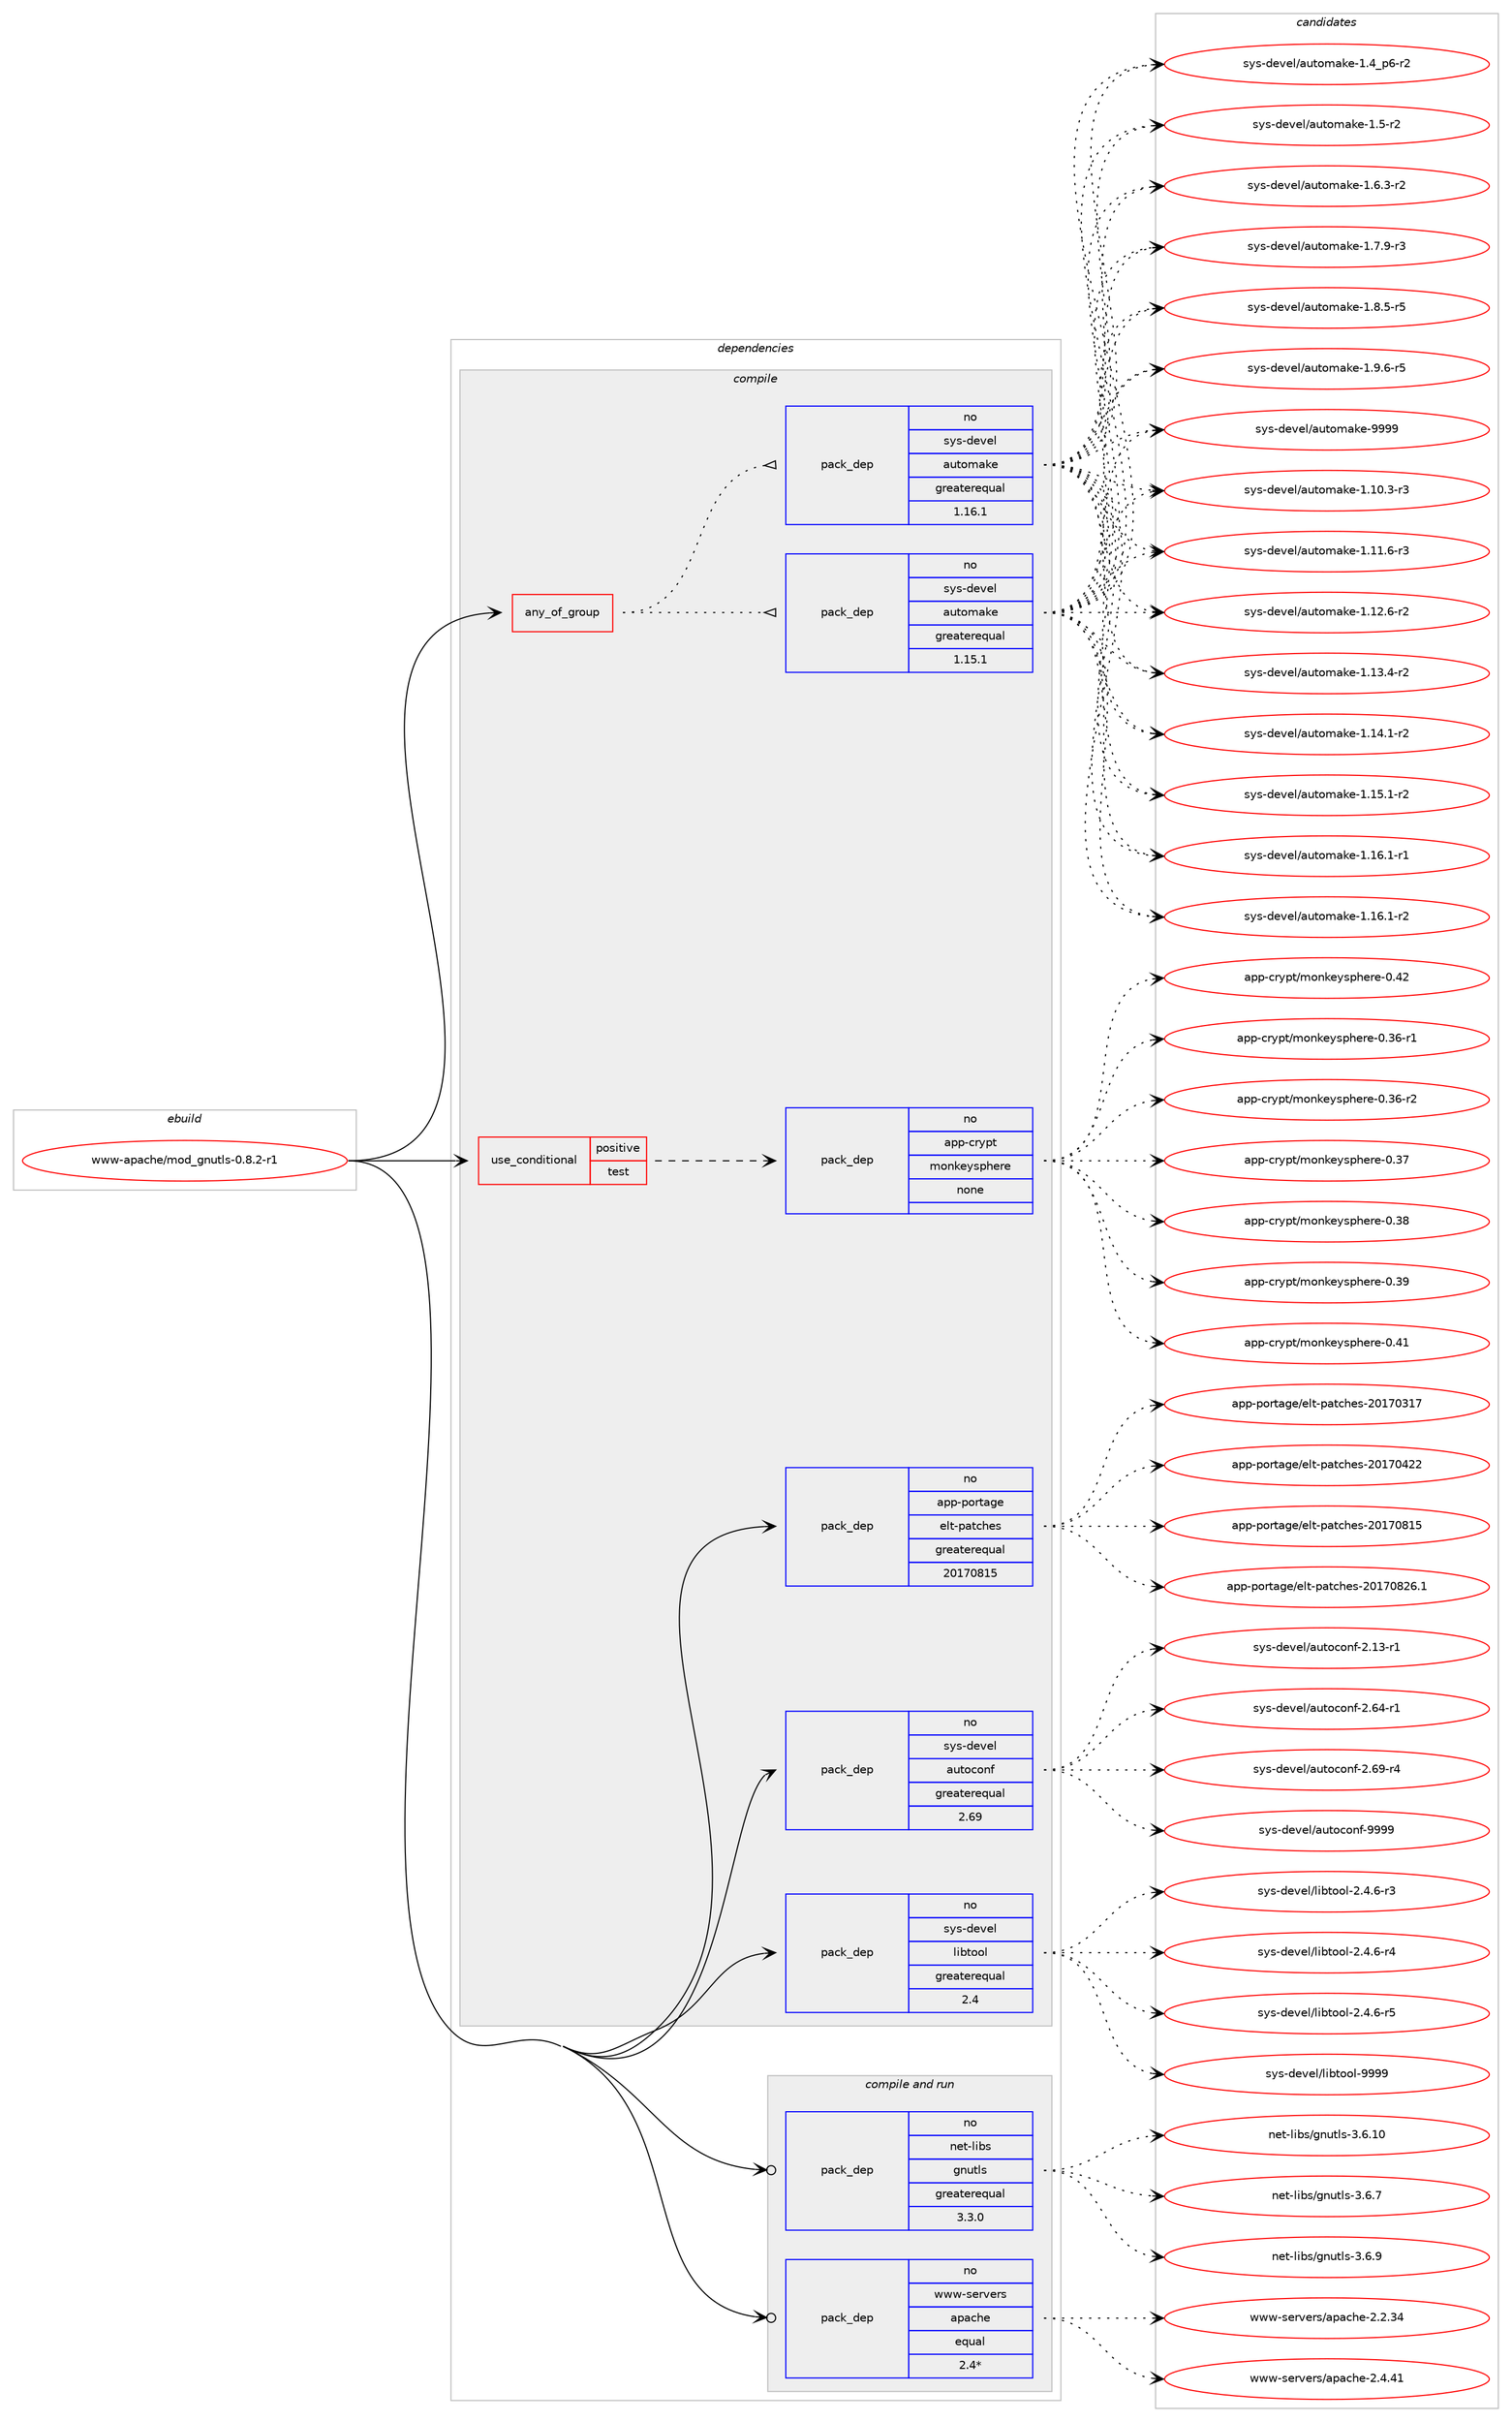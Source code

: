 digraph prolog {

# *************
# Graph options
# *************

newrank=true;
concentrate=true;
compound=true;
graph [rankdir=LR,fontname=Helvetica,fontsize=10,ranksep=1.5];#, ranksep=2.5, nodesep=0.2];
edge  [arrowhead=vee];
node  [fontname=Helvetica,fontsize=10];

# **********
# The ebuild
# **********

subgraph cluster_leftcol {
color=gray;
rank=same;
label=<<i>ebuild</i>>;
id [label="www-apache/mod_gnutls-0.8.2-r1", color=red, width=4, href="../www-apache/mod_gnutls-0.8.2-r1.svg"];
}

# ****************
# The dependencies
# ****************

subgraph cluster_midcol {
color=gray;
label=<<i>dependencies</i>>;
subgraph cluster_compile {
fillcolor="#eeeeee";
style=filled;
label=<<i>compile</i>>;
subgraph any15651 {
dependency902722 [label=<<TABLE BORDER="0" CELLBORDER="1" CELLSPACING="0" CELLPADDING="4"><TR><TD CELLPADDING="10">any_of_group</TD></TR></TABLE>>, shape=none, color=red];subgraph pack669976 {
dependency902723 [label=<<TABLE BORDER="0" CELLBORDER="1" CELLSPACING="0" CELLPADDING="4" WIDTH="220"><TR><TD ROWSPAN="6" CELLPADDING="30">pack_dep</TD></TR><TR><TD WIDTH="110">no</TD></TR><TR><TD>sys-devel</TD></TR><TR><TD>automake</TD></TR><TR><TD>greaterequal</TD></TR><TR><TD>1.16.1</TD></TR></TABLE>>, shape=none, color=blue];
}
dependency902722:e -> dependency902723:w [weight=20,style="dotted",arrowhead="oinv"];
subgraph pack669977 {
dependency902724 [label=<<TABLE BORDER="0" CELLBORDER="1" CELLSPACING="0" CELLPADDING="4" WIDTH="220"><TR><TD ROWSPAN="6" CELLPADDING="30">pack_dep</TD></TR><TR><TD WIDTH="110">no</TD></TR><TR><TD>sys-devel</TD></TR><TR><TD>automake</TD></TR><TR><TD>greaterequal</TD></TR><TR><TD>1.15.1</TD></TR></TABLE>>, shape=none, color=blue];
}
dependency902722:e -> dependency902724:w [weight=20,style="dotted",arrowhead="oinv"];
}
id:e -> dependency902722:w [weight=20,style="solid",arrowhead="vee"];
subgraph cond216531 {
dependency902725 [label=<<TABLE BORDER="0" CELLBORDER="1" CELLSPACING="0" CELLPADDING="4"><TR><TD ROWSPAN="3" CELLPADDING="10">use_conditional</TD></TR><TR><TD>positive</TD></TR><TR><TD>test</TD></TR></TABLE>>, shape=none, color=red];
subgraph pack669978 {
dependency902726 [label=<<TABLE BORDER="0" CELLBORDER="1" CELLSPACING="0" CELLPADDING="4" WIDTH="220"><TR><TD ROWSPAN="6" CELLPADDING="30">pack_dep</TD></TR><TR><TD WIDTH="110">no</TD></TR><TR><TD>app-crypt</TD></TR><TR><TD>monkeysphere</TD></TR><TR><TD>none</TD></TR><TR><TD></TD></TR></TABLE>>, shape=none, color=blue];
}
dependency902725:e -> dependency902726:w [weight=20,style="dashed",arrowhead="vee"];
}
id:e -> dependency902725:w [weight=20,style="solid",arrowhead="vee"];
subgraph pack669979 {
dependency902727 [label=<<TABLE BORDER="0" CELLBORDER="1" CELLSPACING="0" CELLPADDING="4" WIDTH="220"><TR><TD ROWSPAN="6" CELLPADDING="30">pack_dep</TD></TR><TR><TD WIDTH="110">no</TD></TR><TR><TD>app-portage</TD></TR><TR><TD>elt-patches</TD></TR><TR><TD>greaterequal</TD></TR><TR><TD>20170815</TD></TR></TABLE>>, shape=none, color=blue];
}
id:e -> dependency902727:w [weight=20,style="solid",arrowhead="vee"];
subgraph pack669980 {
dependency902728 [label=<<TABLE BORDER="0" CELLBORDER="1" CELLSPACING="0" CELLPADDING="4" WIDTH="220"><TR><TD ROWSPAN="6" CELLPADDING="30">pack_dep</TD></TR><TR><TD WIDTH="110">no</TD></TR><TR><TD>sys-devel</TD></TR><TR><TD>autoconf</TD></TR><TR><TD>greaterequal</TD></TR><TR><TD>2.69</TD></TR></TABLE>>, shape=none, color=blue];
}
id:e -> dependency902728:w [weight=20,style="solid",arrowhead="vee"];
subgraph pack669981 {
dependency902729 [label=<<TABLE BORDER="0" CELLBORDER="1" CELLSPACING="0" CELLPADDING="4" WIDTH="220"><TR><TD ROWSPAN="6" CELLPADDING="30">pack_dep</TD></TR><TR><TD WIDTH="110">no</TD></TR><TR><TD>sys-devel</TD></TR><TR><TD>libtool</TD></TR><TR><TD>greaterequal</TD></TR><TR><TD>2.4</TD></TR></TABLE>>, shape=none, color=blue];
}
id:e -> dependency902729:w [weight=20,style="solid",arrowhead="vee"];
}
subgraph cluster_compileandrun {
fillcolor="#eeeeee";
style=filled;
label=<<i>compile and run</i>>;
subgraph pack669982 {
dependency902730 [label=<<TABLE BORDER="0" CELLBORDER="1" CELLSPACING="0" CELLPADDING="4" WIDTH="220"><TR><TD ROWSPAN="6" CELLPADDING="30">pack_dep</TD></TR><TR><TD WIDTH="110">no</TD></TR><TR><TD>net-libs</TD></TR><TR><TD>gnutls</TD></TR><TR><TD>greaterequal</TD></TR><TR><TD>3.3.0</TD></TR></TABLE>>, shape=none, color=blue];
}
id:e -> dependency902730:w [weight=20,style="solid",arrowhead="odotvee"];
subgraph pack669983 {
dependency902731 [label=<<TABLE BORDER="0" CELLBORDER="1" CELLSPACING="0" CELLPADDING="4" WIDTH="220"><TR><TD ROWSPAN="6" CELLPADDING="30">pack_dep</TD></TR><TR><TD WIDTH="110">no</TD></TR><TR><TD>www-servers</TD></TR><TR><TD>apache</TD></TR><TR><TD>equal</TD></TR><TR><TD>2.4*</TD></TR></TABLE>>, shape=none, color=blue];
}
id:e -> dependency902731:w [weight=20,style="solid",arrowhead="odotvee"];
}
subgraph cluster_run {
fillcolor="#eeeeee";
style=filled;
label=<<i>run</i>>;
}
}

# **************
# The candidates
# **************

subgraph cluster_choices {
rank=same;
color=gray;
label=<<i>candidates</i>>;

subgraph choice669976 {
color=black;
nodesep=1;
choice11512111545100101118101108479711711611110997107101454946494846514511451 [label="sys-devel/automake-1.10.3-r3", color=red, width=4,href="../sys-devel/automake-1.10.3-r3.svg"];
choice11512111545100101118101108479711711611110997107101454946494946544511451 [label="sys-devel/automake-1.11.6-r3", color=red, width=4,href="../sys-devel/automake-1.11.6-r3.svg"];
choice11512111545100101118101108479711711611110997107101454946495046544511450 [label="sys-devel/automake-1.12.6-r2", color=red, width=4,href="../sys-devel/automake-1.12.6-r2.svg"];
choice11512111545100101118101108479711711611110997107101454946495146524511450 [label="sys-devel/automake-1.13.4-r2", color=red, width=4,href="../sys-devel/automake-1.13.4-r2.svg"];
choice11512111545100101118101108479711711611110997107101454946495246494511450 [label="sys-devel/automake-1.14.1-r2", color=red, width=4,href="../sys-devel/automake-1.14.1-r2.svg"];
choice11512111545100101118101108479711711611110997107101454946495346494511450 [label="sys-devel/automake-1.15.1-r2", color=red, width=4,href="../sys-devel/automake-1.15.1-r2.svg"];
choice11512111545100101118101108479711711611110997107101454946495446494511449 [label="sys-devel/automake-1.16.1-r1", color=red, width=4,href="../sys-devel/automake-1.16.1-r1.svg"];
choice11512111545100101118101108479711711611110997107101454946495446494511450 [label="sys-devel/automake-1.16.1-r2", color=red, width=4,href="../sys-devel/automake-1.16.1-r2.svg"];
choice115121115451001011181011084797117116111109971071014549465295112544511450 [label="sys-devel/automake-1.4_p6-r2", color=red, width=4,href="../sys-devel/automake-1.4_p6-r2.svg"];
choice11512111545100101118101108479711711611110997107101454946534511450 [label="sys-devel/automake-1.5-r2", color=red, width=4,href="../sys-devel/automake-1.5-r2.svg"];
choice115121115451001011181011084797117116111109971071014549465446514511450 [label="sys-devel/automake-1.6.3-r2", color=red, width=4,href="../sys-devel/automake-1.6.3-r2.svg"];
choice115121115451001011181011084797117116111109971071014549465546574511451 [label="sys-devel/automake-1.7.9-r3", color=red, width=4,href="../sys-devel/automake-1.7.9-r3.svg"];
choice115121115451001011181011084797117116111109971071014549465646534511453 [label="sys-devel/automake-1.8.5-r5", color=red, width=4,href="../sys-devel/automake-1.8.5-r5.svg"];
choice115121115451001011181011084797117116111109971071014549465746544511453 [label="sys-devel/automake-1.9.6-r5", color=red, width=4,href="../sys-devel/automake-1.9.6-r5.svg"];
choice115121115451001011181011084797117116111109971071014557575757 [label="sys-devel/automake-9999", color=red, width=4,href="../sys-devel/automake-9999.svg"];
dependency902723:e -> choice11512111545100101118101108479711711611110997107101454946494846514511451:w [style=dotted,weight="100"];
dependency902723:e -> choice11512111545100101118101108479711711611110997107101454946494946544511451:w [style=dotted,weight="100"];
dependency902723:e -> choice11512111545100101118101108479711711611110997107101454946495046544511450:w [style=dotted,weight="100"];
dependency902723:e -> choice11512111545100101118101108479711711611110997107101454946495146524511450:w [style=dotted,weight="100"];
dependency902723:e -> choice11512111545100101118101108479711711611110997107101454946495246494511450:w [style=dotted,weight="100"];
dependency902723:e -> choice11512111545100101118101108479711711611110997107101454946495346494511450:w [style=dotted,weight="100"];
dependency902723:e -> choice11512111545100101118101108479711711611110997107101454946495446494511449:w [style=dotted,weight="100"];
dependency902723:e -> choice11512111545100101118101108479711711611110997107101454946495446494511450:w [style=dotted,weight="100"];
dependency902723:e -> choice115121115451001011181011084797117116111109971071014549465295112544511450:w [style=dotted,weight="100"];
dependency902723:e -> choice11512111545100101118101108479711711611110997107101454946534511450:w [style=dotted,weight="100"];
dependency902723:e -> choice115121115451001011181011084797117116111109971071014549465446514511450:w [style=dotted,weight="100"];
dependency902723:e -> choice115121115451001011181011084797117116111109971071014549465546574511451:w [style=dotted,weight="100"];
dependency902723:e -> choice115121115451001011181011084797117116111109971071014549465646534511453:w [style=dotted,weight="100"];
dependency902723:e -> choice115121115451001011181011084797117116111109971071014549465746544511453:w [style=dotted,weight="100"];
dependency902723:e -> choice115121115451001011181011084797117116111109971071014557575757:w [style=dotted,weight="100"];
}
subgraph choice669977 {
color=black;
nodesep=1;
choice11512111545100101118101108479711711611110997107101454946494846514511451 [label="sys-devel/automake-1.10.3-r3", color=red, width=4,href="../sys-devel/automake-1.10.3-r3.svg"];
choice11512111545100101118101108479711711611110997107101454946494946544511451 [label="sys-devel/automake-1.11.6-r3", color=red, width=4,href="../sys-devel/automake-1.11.6-r3.svg"];
choice11512111545100101118101108479711711611110997107101454946495046544511450 [label="sys-devel/automake-1.12.6-r2", color=red, width=4,href="../sys-devel/automake-1.12.6-r2.svg"];
choice11512111545100101118101108479711711611110997107101454946495146524511450 [label="sys-devel/automake-1.13.4-r2", color=red, width=4,href="../sys-devel/automake-1.13.4-r2.svg"];
choice11512111545100101118101108479711711611110997107101454946495246494511450 [label="sys-devel/automake-1.14.1-r2", color=red, width=4,href="../sys-devel/automake-1.14.1-r2.svg"];
choice11512111545100101118101108479711711611110997107101454946495346494511450 [label="sys-devel/automake-1.15.1-r2", color=red, width=4,href="../sys-devel/automake-1.15.1-r2.svg"];
choice11512111545100101118101108479711711611110997107101454946495446494511449 [label="sys-devel/automake-1.16.1-r1", color=red, width=4,href="../sys-devel/automake-1.16.1-r1.svg"];
choice11512111545100101118101108479711711611110997107101454946495446494511450 [label="sys-devel/automake-1.16.1-r2", color=red, width=4,href="../sys-devel/automake-1.16.1-r2.svg"];
choice115121115451001011181011084797117116111109971071014549465295112544511450 [label="sys-devel/automake-1.4_p6-r2", color=red, width=4,href="../sys-devel/automake-1.4_p6-r2.svg"];
choice11512111545100101118101108479711711611110997107101454946534511450 [label="sys-devel/automake-1.5-r2", color=red, width=4,href="../sys-devel/automake-1.5-r2.svg"];
choice115121115451001011181011084797117116111109971071014549465446514511450 [label="sys-devel/automake-1.6.3-r2", color=red, width=4,href="../sys-devel/automake-1.6.3-r2.svg"];
choice115121115451001011181011084797117116111109971071014549465546574511451 [label="sys-devel/automake-1.7.9-r3", color=red, width=4,href="../sys-devel/automake-1.7.9-r3.svg"];
choice115121115451001011181011084797117116111109971071014549465646534511453 [label="sys-devel/automake-1.8.5-r5", color=red, width=4,href="../sys-devel/automake-1.8.5-r5.svg"];
choice115121115451001011181011084797117116111109971071014549465746544511453 [label="sys-devel/automake-1.9.6-r5", color=red, width=4,href="../sys-devel/automake-1.9.6-r5.svg"];
choice115121115451001011181011084797117116111109971071014557575757 [label="sys-devel/automake-9999", color=red, width=4,href="../sys-devel/automake-9999.svg"];
dependency902724:e -> choice11512111545100101118101108479711711611110997107101454946494846514511451:w [style=dotted,weight="100"];
dependency902724:e -> choice11512111545100101118101108479711711611110997107101454946494946544511451:w [style=dotted,weight="100"];
dependency902724:e -> choice11512111545100101118101108479711711611110997107101454946495046544511450:w [style=dotted,weight="100"];
dependency902724:e -> choice11512111545100101118101108479711711611110997107101454946495146524511450:w [style=dotted,weight="100"];
dependency902724:e -> choice11512111545100101118101108479711711611110997107101454946495246494511450:w [style=dotted,weight="100"];
dependency902724:e -> choice11512111545100101118101108479711711611110997107101454946495346494511450:w [style=dotted,weight="100"];
dependency902724:e -> choice11512111545100101118101108479711711611110997107101454946495446494511449:w [style=dotted,weight="100"];
dependency902724:e -> choice11512111545100101118101108479711711611110997107101454946495446494511450:w [style=dotted,weight="100"];
dependency902724:e -> choice115121115451001011181011084797117116111109971071014549465295112544511450:w [style=dotted,weight="100"];
dependency902724:e -> choice11512111545100101118101108479711711611110997107101454946534511450:w [style=dotted,weight="100"];
dependency902724:e -> choice115121115451001011181011084797117116111109971071014549465446514511450:w [style=dotted,weight="100"];
dependency902724:e -> choice115121115451001011181011084797117116111109971071014549465546574511451:w [style=dotted,weight="100"];
dependency902724:e -> choice115121115451001011181011084797117116111109971071014549465646534511453:w [style=dotted,weight="100"];
dependency902724:e -> choice115121115451001011181011084797117116111109971071014549465746544511453:w [style=dotted,weight="100"];
dependency902724:e -> choice115121115451001011181011084797117116111109971071014557575757:w [style=dotted,weight="100"];
}
subgraph choice669978 {
color=black;
nodesep=1;
choice9711211245991141211121164710911111010710112111511210410111410145484651544511449 [label="app-crypt/monkeysphere-0.36-r1", color=red, width=4,href="../app-crypt/monkeysphere-0.36-r1.svg"];
choice9711211245991141211121164710911111010710112111511210410111410145484651544511450 [label="app-crypt/monkeysphere-0.36-r2", color=red, width=4,href="../app-crypt/monkeysphere-0.36-r2.svg"];
choice971121124599114121112116471091111101071011211151121041011141014548465155 [label="app-crypt/monkeysphere-0.37", color=red, width=4,href="../app-crypt/monkeysphere-0.37.svg"];
choice971121124599114121112116471091111101071011211151121041011141014548465156 [label="app-crypt/monkeysphere-0.38", color=red, width=4,href="../app-crypt/monkeysphere-0.38.svg"];
choice971121124599114121112116471091111101071011211151121041011141014548465157 [label="app-crypt/monkeysphere-0.39", color=red, width=4,href="../app-crypt/monkeysphere-0.39.svg"];
choice971121124599114121112116471091111101071011211151121041011141014548465249 [label="app-crypt/monkeysphere-0.41", color=red, width=4,href="../app-crypt/monkeysphere-0.41.svg"];
choice971121124599114121112116471091111101071011211151121041011141014548465250 [label="app-crypt/monkeysphere-0.42", color=red, width=4,href="../app-crypt/monkeysphere-0.42.svg"];
dependency902726:e -> choice9711211245991141211121164710911111010710112111511210410111410145484651544511449:w [style=dotted,weight="100"];
dependency902726:e -> choice9711211245991141211121164710911111010710112111511210410111410145484651544511450:w [style=dotted,weight="100"];
dependency902726:e -> choice971121124599114121112116471091111101071011211151121041011141014548465155:w [style=dotted,weight="100"];
dependency902726:e -> choice971121124599114121112116471091111101071011211151121041011141014548465156:w [style=dotted,weight="100"];
dependency902726:e -> choice971121124599114121112116471091111101071011211151121041011141014548465157:w [style=dotted,weight="100"];
dependency902726:e -> choice971121124599114121112116471091111101071011211151121041011141014548465249:w [style=dotted,weight="100"];
dependency902726:e -> choice971121124599114121112116471091111101071011211151121041011141014548465250:w [style=dotted,weight="100"];
}
subgraph choice669979 {
color=black;
nodesep=1;
choice97112112451121111141169710310147101108116451129711699104101115455048495548514955 [label="app-portage/elt-patches-20170317", color=red, width=4,href="../app-portage/elt-patches-20170317.svg"];
choice97112112451121111141169710310147101108116451129711699104101115455048495548525050 [label="app-portage/elt-patches-20170422", color=red, width=4,href="../app-portage/elt-patches-20170422.svg"];
choice97112112451121111141169710310147101108116451129711699104101115455048495548564953 [label="app-portage/elt-patches-20170815", color=red, width=4,href="../app-portage/elt-patches-20170815.svg"];
choice971121124511211111411697103101471011081164511297116991041011154550484955485650544649 [label="app-portage/elt-patches-20170826.1", color=red, width=4,href="../app-portage/elt-patches-20170826.1.svg"];
dependency902727:e -> choice97112112451121111141169710310147101108116451129711699104101115455048495548514955:w [style=dotted,weight="100"];
dependency902727:e -> choice97112112451121111141169710310147101108116451129711699104101115455048495548525050:w [style=dotted,weight="100"];
dependency902727:e -> choice97112112451121111141169710310147101108116451129711699104101115455048495548564953:w [style=dotted,weight="100"];
dependency902727:e -> choice971121124511211111411697103101471011081164511297116991041011154550484955485650544649:w [style=dotted,weight="100"];
}
subgraph choice669980 {
color=black;
nodesep=1;
choice1151211154510010111810110847971171161119911111010245504649514511449 [label="sys-devel/autoconf-2.13-r1", color=red, width=4,href="../sys-devel/autoconf-2.13-r1.svg"];
choice1151211154510010111810110847971171161119911111010245504654524511449 [label="sys-devel/autoconf-2.64-r1", color=red, width=4,href="../sys-devel/autoconf-2.64-r1.svg"];
choice1151211154510010111810110847971171161119911111010245504654574511452 [label="sys-devel/autoconf-2.69-r4", color=red, width=4,href="../sys-devel/autoconf-2.69-r4.svg"];
choice115121115451001011181011084797117116111991111101024557575757 [label="sys-devel/autoconf-9999", color=red, width=4,href="../sys-devel/autoconf-9999.svg"];
dependency902728:e -> choice1151211154510010111810110847971171161119911111010245504649514511449:w [style=dotted,weight="100"];
dependency902728:e -> choice1151211154510010111810110847971171161119911111010245504654524511449:w [style=dotted,weight="100"];
dependency902728:e -> choice1151211154510010111810110847971171161119911111010245504654574511452:w [style=dotted,weight="100"];
dependency902728:e -> choice115121115451001011181011084797117116111991111101024557575757:w [style=dotted,weight="100"];
}
subgraph choice669981 {
color=black;
nodesep=1;
choice1151211154510010111810110847108105981161111111084550465246544511451 [label="sys-devel/libtool-2.4.6-r3", color=red, width=4,href="../sys-devel/libtool-2.4.6-r3.svg"];
choice1151211154510010111810110847108105981161111111084550465246544511452 [label="sys-devel/libtool-2.4.6-r4", color=red, width=4,href="../sys-devel/libtool-2.4.6-r4.svg"];
choice1151211154510010111810110847108105981161111111084550465246544511453 [label="sys-devel/libtool-2.4.6-r5", color=red, width=4,href="../sys-devel/libtool-2.4.6-r5.svg"];
choice1151211154510010111810110847108105981161111111084557575757 [label="sys-devel/libtool-9999", color=red, width=4,href="../sys-devel/libtool-9999.svg"];
dependency902729:e -> choice1151211154510010111810110847108105981161111111084550465246544511451:w [style=dotted,weight="100"];
dependency902729:e -> choice1151211154510010111810110847108105981161111111084550465246544511452:w [style=dotted,weight="100"];
dependency902729:e -> choice1151211154510010111810110847108105981161111111084550465246544511453:w [style=dotted,weight="100"];
dependency902729:e -> choice1151211154510010111810110847108105981161111111084557575757:w [style=dotted,weight="100"];
}
subgraph choice669982 {
color=black;
nodesep=1;
choice11010111645108105981154710311011711610811545514654464948 [label="net-libs/gnutls-3.6.10", color=red, width=4,href="../net-libs/gnutls-3.6.10.svg"];
choice110101116451081059811547103110117116108115455146544655 [label="net-libs/gnutls-3.6.7", color=red, width=4,href="../net-libs/gnutls-3.6.7.svg"];
choice110101116451081059811547103110117116108115455146544657 [label="net-libs/gnutls-3.6.9", color=red, width=4,href="../net-libs/gnutls-3.6.9.svg"];
dependency902730:e -> choice11010111645108105981154710311011711610811545514654464948:w [style=dotted,weight="100"];
dependency902730:e -> choice110101116451081059811547103110117116108115455146544655:w [style=dotted,weight="100"];
dependency902730:e -> choice110101116451081059811547103110117116108115455146544657:w [style=dotted,weight="100"];
}
subgraph choice669983 {
color=black;
nodesep=1;
choice119119119451151011141181011141154797112979910410145504650465152 [label="www-servers/apache-2.2.34", color=red, width=4,href="../www-servers/apache-2.2.34.svg"];
choice119119119451151011141181011141154797112979910410145504652465249 [label="www-servers/apache-2.4.41", color=red, width=4,href="../www-servers/apache-2.4.41.svg"];
dependency902731:e -> choice119119119451151011141181011141154797112979910410145504650465152:w [style=dotted,weight="100"];
dependency902731:e -> choice119119119451151011141181011141154797112979910410145504652465249:w [style=dotted,weight="100"];
}
}

}
